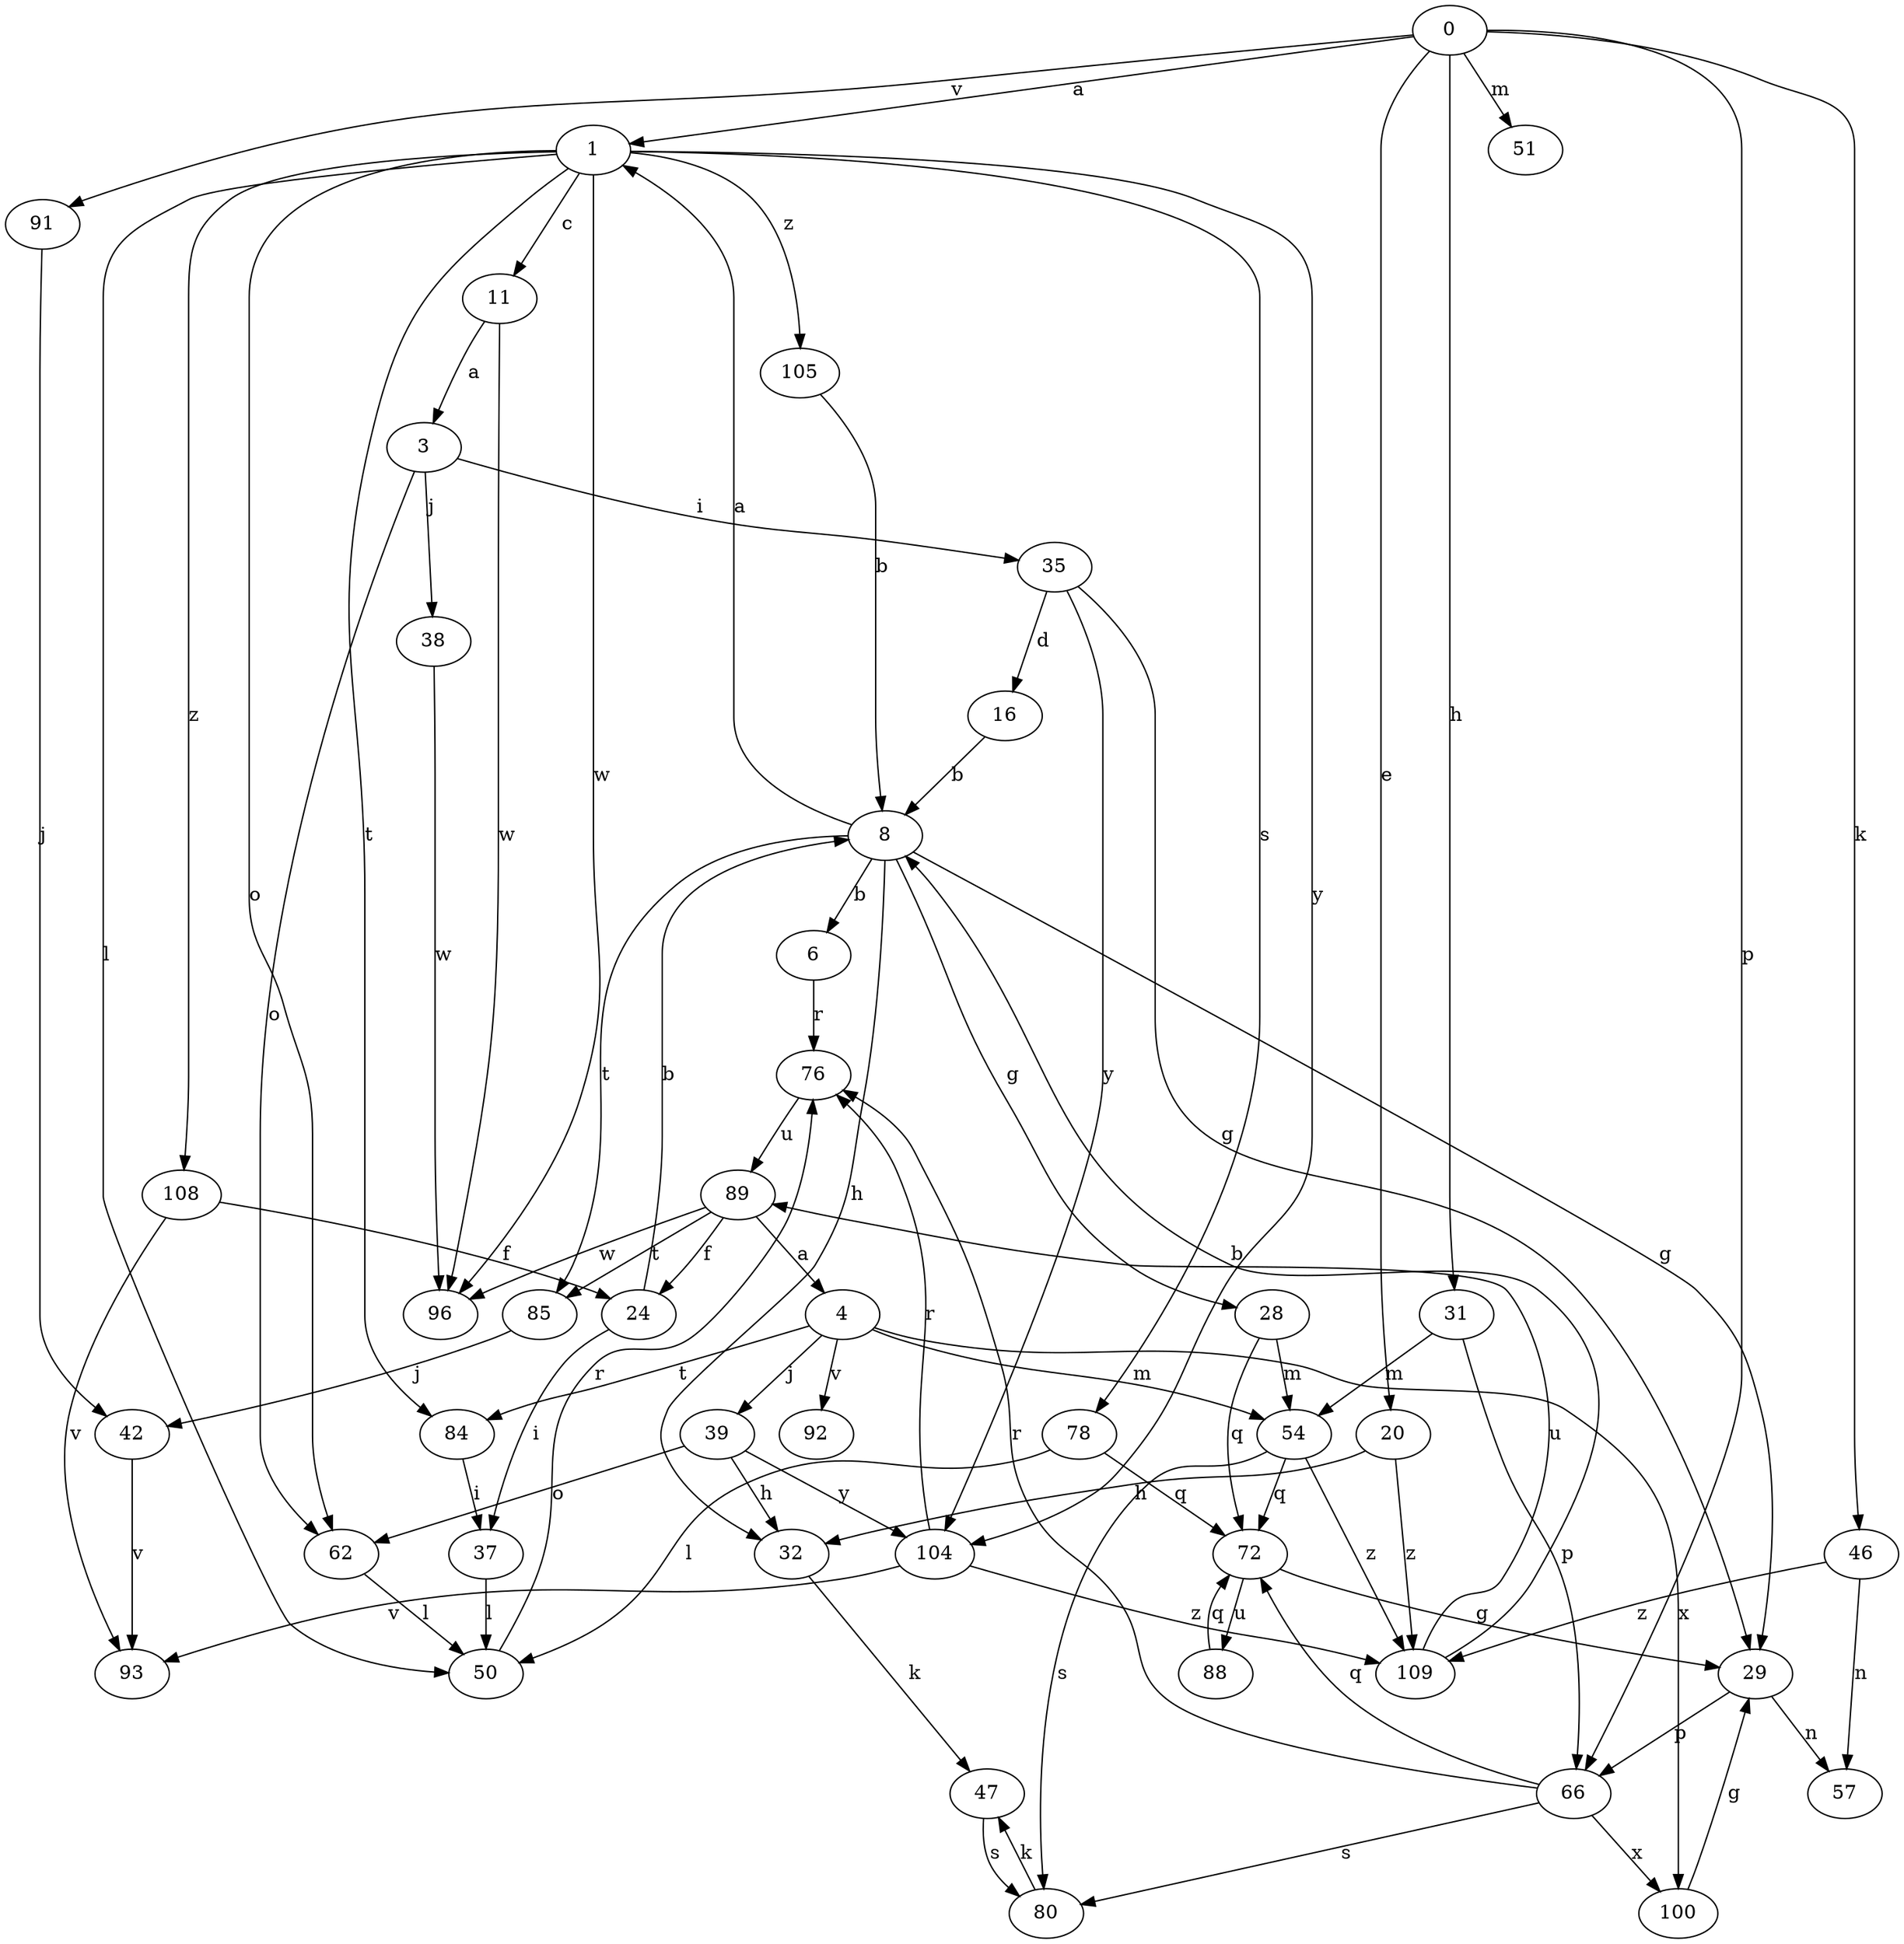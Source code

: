 strict digraph  {
1;
3;
4;
6;
8;
11;
16;
20;
24;
0;
28;
29;
31;
32;
35;
37;
38;
39;
42;
46;
47;
50;
51;
54;
57;
62;
66;
72;
76;
78;
80;
84;
85;
88;
89;
91;
92;
93;
96;
100;
104;
105;
108;
109;
1 -> 11  [label=c];
1 -> 50  [label=l];
1 -> 62  [label=o];
1 -> 78  [label=s];
1 -> 84  [label=t];
1 -> 96  [label=w];
1 -> 104  [label=y];
1 -> 105  [label=z];
1 -> 108  [label=z];
3 -> 35  [label=i];
3 -> 38  [label=j];
3 -> 62  [label=o];
4 -> 39  [label=j];
4 -> 54  [label=m];
4 -> 84  [label=t];
4 -> 92  [label=v];
4 -> 100  [label=x];
6 -> 76  [label=r];
8 -> 1  [label=a];
8 -> 6  [label=b];
8 -> 28  [label=g];
8 -> 29  [label=g];
8 -> 32  [label=h];
8 -> 85  [label=t];
11 -> 3  [label=a];
11 -> 96  [label=w];
16 -> 8  [label=b];
20 -> 32  [label=h];
20 -> 109  [label=z];
24 -> 8  [label=b];
24 -> 37  [label=i];
0 -> 1  [label=a];
0 -> 20  [label=e];
0 -> 31  [label=h];
0 -> 46  [label=k];
0 -> 51  [label=m];
0 -> 66  [label=p];
0 -> 91  [label=v];
28 -> 54  [label=m];
28 -> 72  [label=q];
29 -> 57  [label=n];
29 -> 66  [label=p];
31 -> 54  [label=m];
31 -> 66  [label=p];
32 -> 47  [label=k];
35 -> 16  [label=d];
35 -> 29  [label=g];
35 -> 104  [label=y];
37 -> 50  [label=l];
38 -> 96  [label=w];
39 -> 32  [label=h];
39 -> 62  [label=o];
39 -> 104  [label=y];
42 -> 93  [label=v];
46 -> 57  [label=n];
46 -> 109  [label=z];
47 -> 80  [label=s];
50 -> 76  [label=r];
54 -> 72  [label=q];
54 -> 80  [label=s];
54 -> 109  [label=z];
62 -> 50  [label=l];
66 -> 72  [label=q];
66 -> 76  [label=r];
66 -> 80  [label=s];
66 -> 100  [label=x];
72 -> 29  [label=g];
72 -> 88  [label=u];
76 -> 89  [label=u];
78 -> 50  [label=l];
78 -> 72  [label=q];
80 -> 47  [label=k];
84 -> 37  [label=i];
85 -> 42  [label=j];
88 -> 72  [label=q];
89 -> 4  [label=a];
89 -> 24  [label=f];
89 -> 85  [label=t];
89 -> 96  [label=w];
91 -> 42  [label=j];
100 -> 29  [label=g];
104 -> 76  [label=r];
104 -> 93  [label=v];
104 -> 109  [label=z];
105 -> 8  [label=b];
108 -> 24  [label=f];
108 -> 93  [label=v];
109 -> 8  [label=b];
109 -> 89  [label=u];
}
